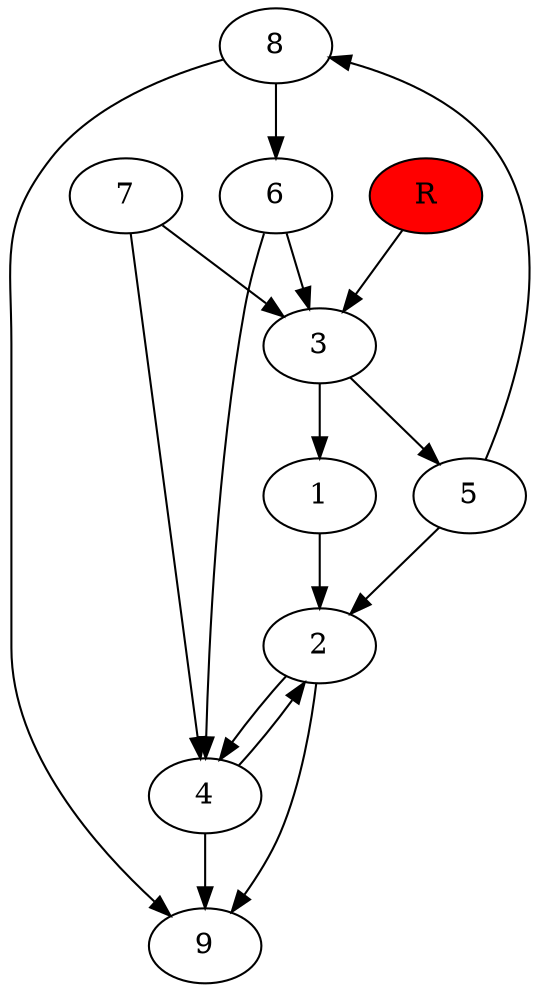 digraph prb8314 {
	1
	2
	3
	4
	5
	6
	7
	8
	R [fillcolor="#ff0000" style=filled]
	1 -> 2
	2 -> 4
	2 -> 9
	3 -> 1
	3 -> 5
	4 -> 2
	4 -> 9
	5 -> 2
	5 -> 8
	6 -> 3
	6 -> 4
	7 -> 3
	7 -> 4
	8 -> 6
	8 -> 9
	R -> 3
}
